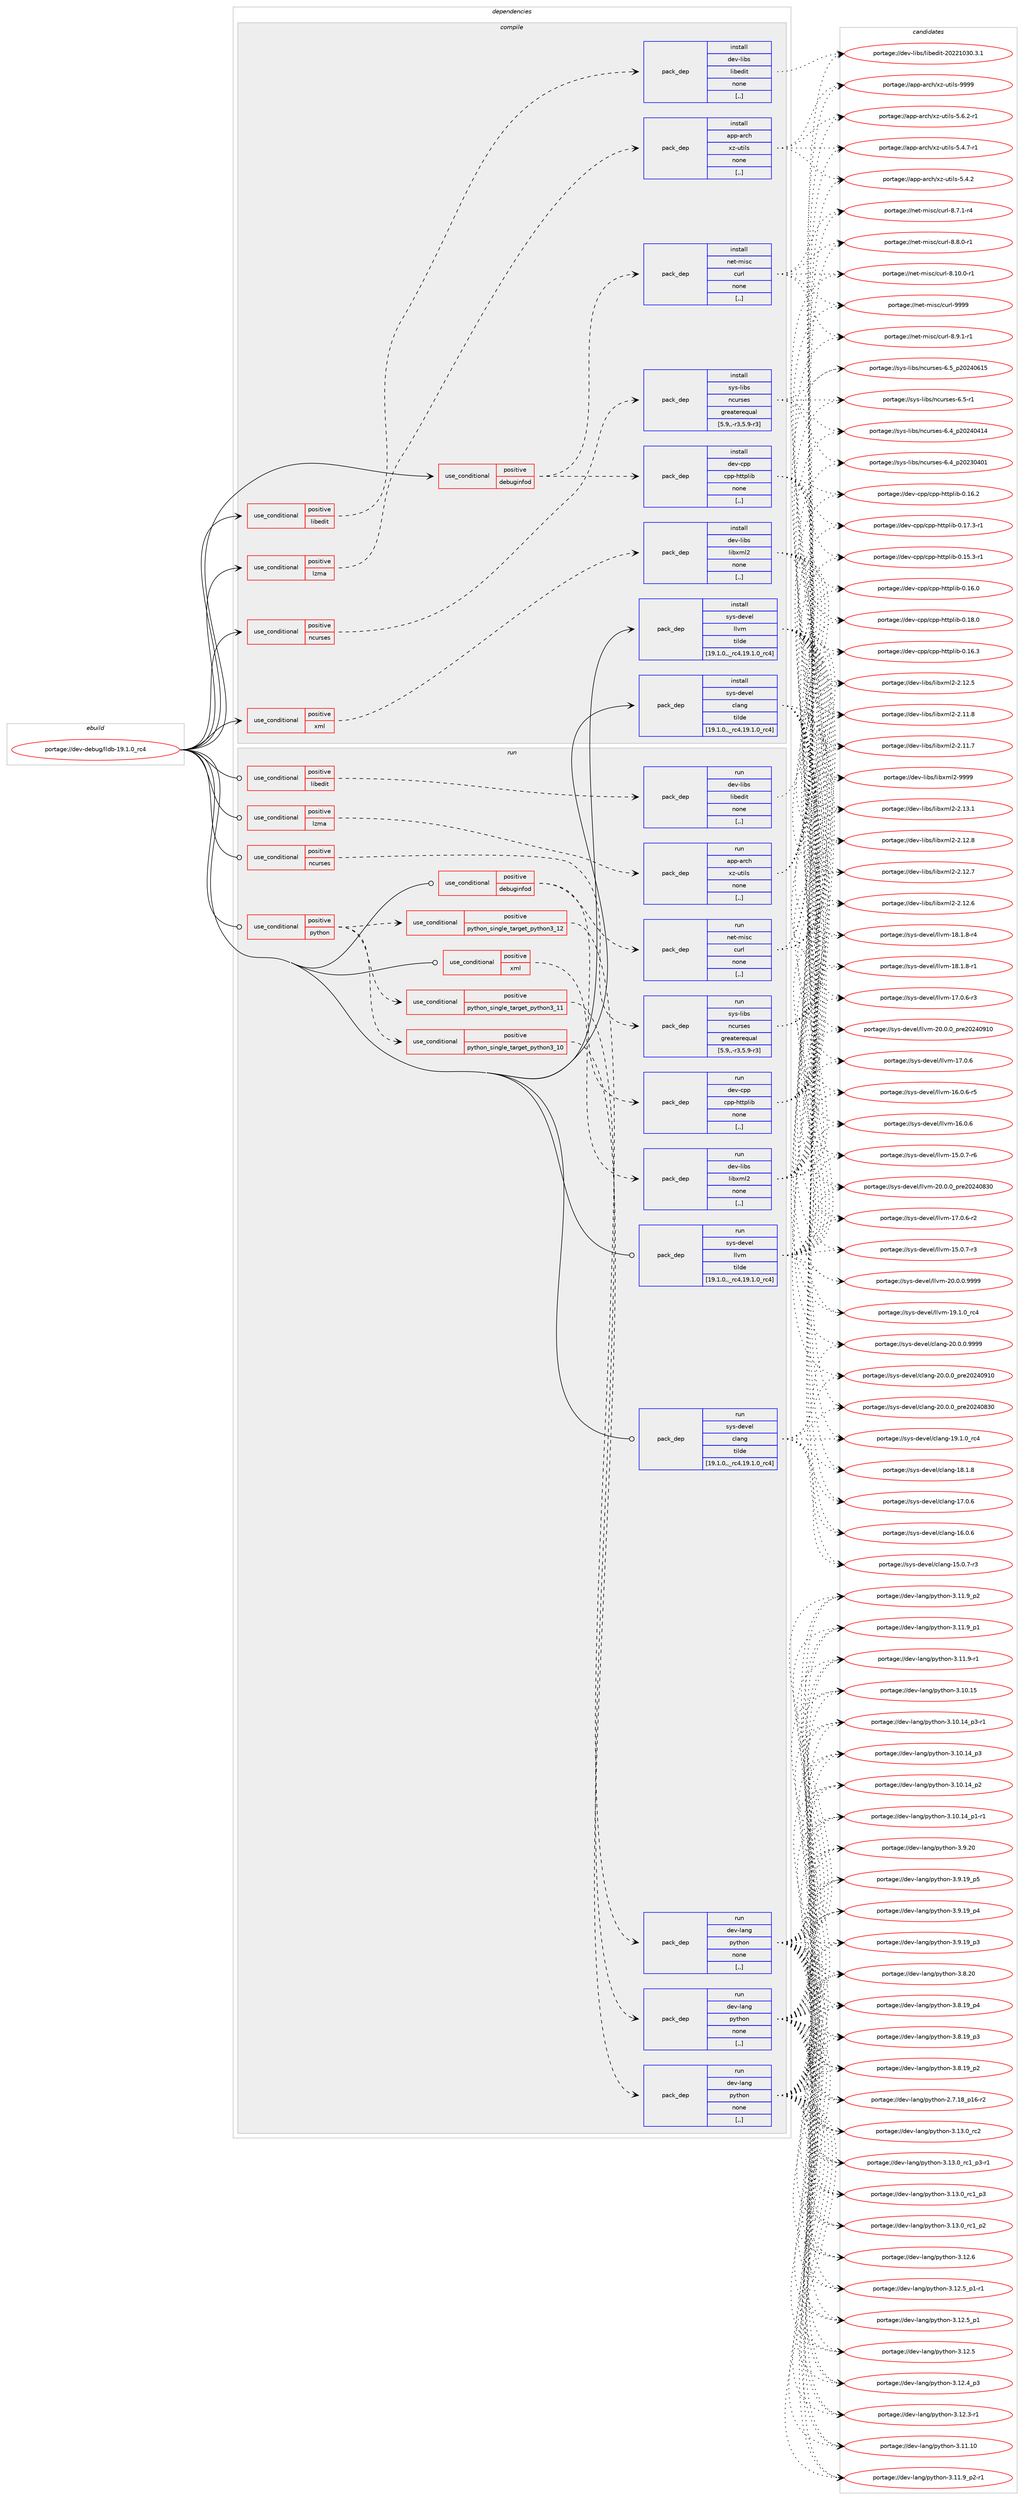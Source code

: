 digraph prolog {

# *************
# Graph options
# *************

newrank=true;
concentrate=true;
compound=true;
graph [rankdir=LR,fontname=Helvetica,fontsize=10,ranksep=1.5];#, ranksep=2.5, nodesep=0.2];
edge  [arrowhead=vee];
node  [fontname=Helvetica,fontsize=10];

# **********
# The ebuild
# **********

subgraph cluster_leftcol {
color=gray;
label=<<i>ebuild</i>>;
id [label="portage://dev-debug/lldb-19.1.0_rc4", color=red, width=4, href="../dev-debug/lldb-19.1.0_rc4.svg"];
}

# ****************
# The dependencies
# ****************

subgraph cluster_midcol {
color=gray;
label=<<i>dependencies</i>>;
subgraph cluster_compile {
fillcolor="#eeeeee";
style=filled;
label=<<i>compile</i>>;
subgraph cond149267 {
dependency566214 [label=<<TABLE BORDER="0" CELLBORDER="1" CELLSPACING="0" CELLPADDING="4"><TR><TD ROWSPAN="3" CELLPADDING="10">use_conditional</TD></TR><TR><TD>positive</TD></TR><TR><TD>debuginfod</TD></TR></TABLE>>, shape=none, color=red];
subgraph pack412398 {
dependency566215 [label=<<TABLE BORDER="0" CELLBORDER="1" CELLSPACING="0" CELLPADDING="4" WIDTH="220"><TR><TD ROWSPAN="6" CELLPADDING="30">pack_dep</TD></TR><TR><TD WIDTH="110">install</TD></TR><TR><TD>net-misc</TD></TR><TR><TD>curl</TD></TR><TR><TD>none</TD></TR><TR><TD>[,,]</TD></TR></TABLE>>, shape=none, color=blue];
}
dependency566214:e -> dependency566215:w [weight=20,style="dashed",arrowhead="vee"];
subgraph pack412399 {
dependency566216 [label=<<TABLE BORDER="0" CELLBORDER="1" CELLSPACING="0" CELLPADDING="4" WIDTH="220"><TR><TD ROWSPAN="6" CELLPADDING="30">pack_dep</TD></TR><TR><TD WIDTH="110">install</TD></TR><TR><TD>dev-cpp</TD></TR><TR><TD>cpp-httplib</TD></TR><TR><TD>none</TD></TR><TR><TD>[,,]</TD></TR></TABLE>>, shape=none, color=blue];
}
dependency566214:e -> dependency566216:w [weight=20,style="dashed",arrowhead="vee"];
}
id:e -> dependency566214:w [weight=20,style="solid",arrowhead="vee"];
subgraph cond149268 {
dependency566217 [label=<<TABLE BORDER="0" CELLBORDER="1" CELLSPACING="0" CELLPADDING="4"><TR><TD ROWSPAN="3" CELLPADDING="10">use_conditional</TD></TR><TR><TD>positive</TD></TR><TR><TD>libedit</TD></TR></TABLE>>, shape=none, color=red];
subgraph pack412400 {
dependency566218 [label=<<TABLE BORDER="0" CELLBORDER="1" CELLSPACING="0" CELLPADDING="4" WIDTH="220"><TR><TD ROWSPAN="6" CELLPADDING="30">pack_dep</TD></TR><TR><TD WIDTH="110">install</TD></TR><TR><TD>dev-libs</TD></TR><TR><TD>libedit</TD></TR><TR><TD>none</TD></TR><TR><TD>[,,]</TD></TR></TABLE>>, shape=none, color=blue];
}
dependency566217:e -> dependency566218:w [weight=20,style="dashed",arrowhead="vee"];
}
id:e -> dependency566217:w [weight=20,style="solid",arrowhead="vee"];
subgraph cond149269 {
dependency566219 [label=<<TABLE BORDER="0" CELLBORDER="1" CELLSPACING="0" CELLPADDING="4"><TR><TD ROWSPAN="3" CELLPADDING="10">use_conditional</TD></TR><TR><TD>positive</TD></TR><TR><TD>lzma</TD></TR></TABLE>>, shape=none, color=red];
subgraph pack412401 {
dependency566220 [label=<<TABLE BORDER="0" CELLBORDER="1" CELLSPACING="0" CELLPADDING="4" WIDTH="220"><TR><TD ROWSPAN="6" CELLPADDING="30">pack_dep</TD></TR><TR><TD WIDTH="110">install</TD></TR><TR><TD>app-arch</TD></TR><TR><TD>xz-utils</TD></TR><TR><TD>none</TD></TR><TR><TD>[,,]</TD></TR></TABLE>>, shape=none, color=blue];
}
dependency566219:e -> dependency566220:w [weight=20,style="dashed",arrowhead="vee"];
}
id:e -> dependency566219:w [weight=20,style="solid",arrowhead="vee"];
subgraph cond149270 {
dependency566221 [label=<<TABLE BORDER="0" CELLBORDER="1" CELLSPACING="0" CELLPADDING="4"><TR><TD ROWSPAN="3" CELLPADDING="10">use_conditional</TD></TR><TR><TD>positive</TD></TR><TR><TD>ncurses</TD></TR></TABLE>>, shape=none, color=red];
subgraph pack412402 {
dependency566222 [label=<<TABLE BORDER="0" CELLBORDER="1" CELLSPACING="0" CELLPADDING="4" WIDTH="220"><TR><TD ROWSPAN="6" CELLPADDING="30">pack_dep</TD></TR><TR><TD WIDTH="110">install</TD></TR><TR><TD>sys-libs</TD></TR><TR><TD>ncurses</TD></TR><TR><TD>greaterequal</TD></TR><TR><TD>[5.9,,-r3,5.9-r3]</TD></TR></TABLE>>, shape=none, color=blue];
}
dependency566221:e -> dependency566222:w [weight=20,style="dashed",arrowhead="vee"];
}
id:e -> dependency566221:w [weight=20,style="solid",arrowhead="vee"];
subgraph cond149271 {
dependency566223 [label=<<TABLE BORDER="0" CELLBORDER="1" CELLSPACING="0" CELLPADDING="4"><TR><TD ROWSPAN="3" CELLPADDING="10">use_conditional</TD></TR><TR><TD>positive</TD></TR><TR><TD>xml</TD></TR></TABLE>>, shape=none, color=red];
subgraph pack412403 {
dependency566224 [label=<<TABLE BORDER="0" CELLBORDER="1" CELLSPACING="0" CELLPADDING="4" WIDTH="220"><TR><TD ROWSPAN="6" CELLPADDING="30">pack_dep</TD></TR><TR><TD WIDTH="110">install</TD></TR><TR><TD>dev-libs</TD></TR><TR><TD>libxml2</TD></TR><TR><TD>none</TD></TR><TR><TD>[,,]</TD></TR></TABLE>>, shape=none, color=blue];
}
dependency566223:e -> dependency566224:w [weight=20,style="dashed",arrowhead="vee"];
}
id:e -> dependency566223:w [weight=20,style="solid",arrowhead="vee"];
subgraph pack412404 {
dependency566225 [label=<<TABLE BORDER="0" CELLBORDER="1" CELLSPACING="0" CELLPADDING="4" WIDTH="220"><TR><TD ROWSPAN="6" CELLPADDING="30">pack_dep</TD></TR><TR><TD WIDTH="110">install</TD></TR><TR><TD>sys-devel</TD></TR><TR><TD>clang</TD></TR><TR><TD>tilde</TD></TR><TR><TD>[19.1.0,,_rc4,19.1.0_rc4]</TD></TR></TABLE>>, shape=none, color=blue];
}
id:e -> dependency566225:w [weight=20,style="solid",arrowhead="vee"];
subgraph pack412405 {
dependency566226 [label=<<TABLE BORDER="0" CELLBORDER="1" CELLSPACING="0" CELLPADDING="4" WIDTH="220"><TR><TD ROWSPAN="6" CELLPADDING="30">pack_dep</TD></TR><TR><TD WIDTH="110">install</TD></TR><TR><TD>sys-devel</TD></TR><TR><TD>llvm</TD></TR><TR><TD>tilde</TD></TR><TR><TD>[19.1.0,,_rc4,19.1.0_rc4]</TD></TR></TABLE>>, shape=none, color=blue];
}
id:e -> dependency566226:w [weight=20,style="solid",arrowhead="vee"];
}
subgraph cluster_compileandrun {
fillcolor="#eeeeee";
style=filled;
label=<<i>compile and run</i>>;
}
subgraph cluster_run {
fillcolor="#eeeeee";
style=filled;
label=<<i>run</i>>;
subgraph cond149272 {
dependency566227 [label=<<TABLE BORDER="0" CELLBORDER="1" CELLSPACING="0" CELLPADDING="4"><TR><TD ROWSPAN="3" CELLPADDING="10">use_conditional</TD></TR><TR><TD>positive</TD></TR><TR><TD>debuginfod</TD></TR></TABLE>>, shape=none, color=red];
subgraph pack412406 {
dependency566228 [label=<<TABLE BORDER="0" CELLBORDER="1" CELLSPACING="0" CELLPADDING="4" WIDTH="220"><TR><TD ROWSPAN="6" CELLPADDING="30">pack_dep</TD></TR><TR><TD WIDTH="110">run</TD></TR><TR><TD>net-misc</TD></TR><TR><TD>curl</TD></TR><TR><TD>none</TD></TR><TR><TD>[,,]</TD></TR></TABLE>>, shape=none, color=blue];
}
dependency566227:e -> dependency566228:w [weight=20,style="dashed",arrowhead="vee"];
subgraph pack412407 {
dependency566229 [label=<<TABLE BORDER="0" CELLBORDER="1" CELLSPACING="0" CELLPADDING="4" WIDTH="220"><TR><TD ROWSPAN="6" CELLPADDING="30">pack_dep</TD></TR><TR><TD WIDTH="110">run</TD></TR><TR><TD>dev-cpp</TD></TR><TR><TD>cpp-httplib</TD></TR><TR><TD>none</TD></TR><TR><TD>[,,]</TD></TR></TABLE>>, shape=none, color=blue];
}
dependency566227:e -> dependency566229:w [weight=20,style="dashed",arrowhead="vee"];
}
id:e -> dependency566227:w [weight=20,style="solid",arrowhead="odot"];
subgraph cond149273 {
dependency566230 [label=<<TABLE BORDER="0" CELLBORDER="1" CELLSPACING="0" CELLPADDING="4"><TR><TD ROWSPAN="3" CELLPADDING="10">use_conditional</TD></TR><TR><TD>positive</TD></TR><TR><TD>libedit</TD></TR></TABLE>>, shape=none, color=red];
subgraph pack412408 {
dependency566231 [label=<<TABLE BORDER="0" CELLBORDER="1" CELLSPACING="0" CELLPADDING="4" WIDTH="220"><TR><TD ROWSPAN="6" CELLPADDING="30">pack_dep</TD></TR><TR><TD WIDTH="110">run</TD></TR><TR><TD>dev-libs</TD></TR><TR><TD>libedit</TD></TR><TR><TD>none</TD></TR><TR><TD>[,,]</TD></TR></TABLE>>, shape=none, color=blue];
}
dependency566230:e -> dependency566231:w [weight=20,style="dashed",arrowhead="vee"];
}
id:e -> dependency566230:w [weight=20,style="solid",arrowhead="odot"];
subgraph cond149274 {
dependency566232 [label=<<TABLE BORDER="0" CELLBORDER="1" CELLSPACING="0" CELLPADDING="4"><TR><TD ROWSPAN="3" CELLPADDING="10">use_conditional</TD></TR><TR><TD>positive</TD></TR><TR><TD>lzma</TD></TR></TABLE>>, shape=none, color=red];
subgraph pack412409 {
dependency566233 [label=<<TABLE BORDER="0" CELLBORDER="1" CELLSPACING="0" CELLPADDING="4" WIDTH="220"><TR><TD ROWSPAN="6" CELLPADDING="30">pack_dep</TD></TR><TR><TD WIDTH="110">run</TD></TR><TR><TD>app-arch</TD></TR><TR><TD>xz-utils</TD></TR><TR><TD>none</TD></TR><TR><TD>[,,]</TD></TR></TABLE>>, shape=none, color=blue];
}
dependency566232:e -> dependency566233:w [weight=20,style="dashed",arrowhead="vee"];
}
id:e -> dependency566232:w [weight=20,style="solid",arrowhead="odot"];
subgraph cond149275 {
dependency566234 [label=<<TABLE BORDER="0" CELLBORDER="1" CELLSPACING="0" CELLPADDING="4"><TR><TD ROWSPAN="3" CELLPADDING="10">use_conditional</TD></TR><TR><TD>positive</TD></TR><TR><TD>ncurses</TD></TR></TABLE>>, shape=none, color=red];
subgraph pack412410 {
dependency566235 [label=<<TABLE BORDER="0" CELLBORDER="1" CELLSPACING="0" CELLPADDING="4" WIDTH="220"><TR><TD ROWSPAN="6" CELLPADDING="30">pack_dep</TD></TR><TR><TD WIDTH="110">run</TD></TR><TR><TD>sys-libs</TD></TR><TR><TD>ncurses</TD></TR><TR><TD>greaterequal</TD></TR><TR><TD>[5.9,,-r3,5.9-r3]</TD></TR></TABLE>>, shape=none, color=blue];
}
dependency566234:e -> dependency566235:w [weight=20,style="dashed",arrowhead="vee"];
}
id:e -> dependency566234:w [weight=20,style="solid",arrowhead="odot"];
subgraph cond149276 {
dependency566236 [label=<<TABLE BORDER="0" CELLBORDER="1" CELLSPACING="0" CELLPADDING="4"><TR><TD ROWSPAN="3" CELLPADDING="10">use_conditional</TD></TR><TR><TD>positive</TD></TR><TR><TD>python</TD></TR></TABLE>>, shape=none, color=red];
subgraph cond149277 {
dependency566237 [label=<<TABLE BORDER="0" CELLBORDER="1" CELLSPACING="0" CELLPADDING="4"><TR><TD ROWSPAN="3" CELLPADDING="10">use_conditional</TD></TR><TR><TD>positive</TD></TR><TR><TD>python_single_target_python3_10</TD></TR></TABLE>>, shape=none, color=red];
subgraph pack412411 {
dependency566238 [label=<<TABLE BORDER="0" CELLBORDER="1" CELLSPACING="0" CELLPADDING="4" WIDTH="220"><TR><TD ROWSPAN="6" CELLPADDING="30">pack_dep</TD></TR><TR><TD WIDTH="110">run</TD></TR><TR><TD>dev-lang</TD></TR><TR><TD>python</TD></TR><TR><TD>none</TD></TR><TR><TD>[,,]</TD></TR></TABLE>>, shape=none, color=blue];
}
dependency566237:e -> dependency566238:w [weight=20,style="dashed",arrowhead="vee"];
}
dependency566236:e -> dependency566237:w [weight=20,style="dashed",arrowhead="vee"];
subgraph cond149278 {
dependency566239 [label=<<TABLE BORDER="0" CELLBORDER="1" CELLSPACING="0" CELLPADDING="4"><TR><TD ROWSPAN="3" CELLPADDING="10">use_conditional</TD></TR><TR><TD>positive</TD></TR><TR><TD>python_single_target_python3_11</TD></TR></TABLE>>, shape=none, color=red];
subgraph pack412412 {
dependency566240 [label=<<TABLE BORDER="0" CELLBORDER="1" CELLSPACING="0" CELLPADDING="4" WIDTH="220"><TR><TD ROWSPAN="6" CELLPADDING="30">pack_dep</TD></TR><TR><TD WIDTH="110">run</TD></TR><TR><TD>dev-lang</TD></TR><TR><TD>python</TD></TR><TR><TD>none</TD></TR><TR><TD>[,,]</TD></TR></TABLE>>, shape=none, color=blue];
}
dependency566239:e -> dependency566240:w [weight=20,style="dashed",arrowhead="vee"];
}
dependency566236:e -> dependency566239:w [weight=20,style="dashed",arrowhead="vee"];
subgraph cond149279 {
dependency566241 [label=<<TABLE BORDER="0" CELLBORDER="1" CELLSPACING="0" CELLPADDING="4"><TR><TD ROWSPAN="3" CELLPADDING="10">use_conditional</TD></TR><TR><TD>positive</TD></TR><TR><TD>python_single_target_python3_12</TD></TR></TABLE>>, shape=none, color=red];
subgraph pack412413 {
dependency566242 [label=<<TABLE BORDER="0" CELLBORDER="1" CELLSPACING="0" CELLPADDING="4" WIDTH="220"><TR><TD ROWSPAN="6" CELLPADDING="30">pack_dep</TD></TR><TR><TD WIDTH="110">run</TD></TR><TR><TD>dev-lang</TD></TR><TR><TD>python</TD></TR><TR><TD>none</TD></TR><TR><TD>[,,]</TD></TR></TABLE>>, shape=none, color=blue];
}
dependency566241:e -> dependency566242:w [weight=20,style="dashed",arrowhead="vee"];
}
dependency566236:e -> dependency566241:w [weight=20,style="dashed",arrowhead="vee"];
}
id:e -> dependency566236:w [weight=20,style="solid",arrowhead="odot"];
subgraph cond149280 {
dependency566243 [label=<<TABLE BORDER="0" CELLBORDER="1" CELLSPACING="0" CELLPADDING="4"><TR><TD ROWSPAN="3" CELLPADDING="10">use_conditional</TD></TR><TR><TD>positive</TD></TR><TR><TD>xml</TD></TR></TABLE>>, shape=none, color=red];
subgraph pack412414 {
dependency566244 [label=<<TABLE BORDER="0" CELLBORDER="1" CELLSPACING="0" CELLPADDING="4" WIDTH="220"><TR><TD ROWSPAN="6" CELLPADDING="30">pack_dep</TD></TR><TR><TD WIDTH="110">run</TD></TR><TR><TD>dev-libs</TD></TR><TR><TD>libxml2</TD></TR><TR><TD>none</TD></TR><TR><TD>[,,]</TD></TR></TABLE>>, shape=none, color=blue];
}
dependency566243:e -> dependency566244:w [weight=20,style="dashed",arrowhead="vee"];
}
id:e -> dependency566243:w [weight=20,style="solid",arrowhead="odot"];
subgraph pack412415 {
dependency566245 [label=<<TABLE BORDER="0" CELLBORDER="1" CELLSPACING="0" CELLPADDING="4" WIDTH="220"><TR><TD ROWSPAN="6" CELLPADDING="30">pack_dep</TD></TR><TR><TD WIDTH="110">run</TD></TR><TR><TD>sys-devel</TD></TR><TR><TD>clang</TD></TR><TR><TD>tilde</TD></TR><TR><TD>[19.1.0,,_rc4,19.1.0_rc4]</TD></TR></TABLE>>, shape=none, color=blue];
}
id:e -> dependency566245:w [weight=20,style="solid",arrowhead="odot"];
subgraph pack412416 {
dependency566246 [label=<<TABLE BORDER="0" CELLBORDER="1" CELLSPACING="0" CELLPADDING="4" WIDTH="220"><TR><TD ROWSPAN="6" CELLPADDING="30">pack_dep</TD></TR><TR><TD WIDTH="110">run</TD></TR><TR><TD>sys-devel</TD></TR><TR><TD>llvm</TD></TR><TR><TD>tilde</TD></TR><TR><TD>[19.1.0,,_rc4,19.1.0_rc4]</TD></TR></TABLE>>, shape=none, color=blue];
}
id:e -> dependency566246:w [weight=20,style="solid",arrowhead="odot"];
}
}

# **************
# The candidates
# **************

subgraph cluster_choices {
rank=same;
color=gray;
label=<<i>candidates</i>>;

subgraph choice412398 {
color=black;
nodesep=1;
choice110101116451091051159947991171141084557575757 [label="portage://net-misc/curl-9999", color=red, width=4,href="../net-misc/curl-9999.svg"];
choice11010111645109105115994799117114108455646494846484511449 [label="portage://net-misc/curl-8.10.0-r1", color=red, width=4,href="../net-misc/curl-8.10.0-r1.svg"];
choice110101116451091051159947991171141084556465746494511449 [label="portage://net-misc/curl-8.9.1-r1", color=red, width=4,href="../net-misc/curl-8.9.1-r1.svg"];
choice110101116451091051159947991171141084556465646484511449 [label="portage://net-misc/curl-8.8.0-r1", color=red, width=4,href="../net-misc/curl-8.8.0-r1.svg"];
choice110101116451091051159947991171141084556465546494511452 [label="portage://net-misc/curl-8.7.1-r4", color=red, width=4,href="../net-misc/curl-8.7.1-r4.svg"];
dependency566215:e -> choice110101116451091051159947991171141084557575757:w [style=dotted,weight="100"];
dependency566215:e -> choice11010111645109105115994799117114108455646494846484511449:w [style=dotted,weight="100"];
dependency566215:e -> choice110101116451091051159947991171141084556465746494511449:w [style=dotted,weight="100"];
dependency566215:e -> choice110101116451091051159947991171141084556465646484511449:w [style=dotted,weight="100"];
dependency566215:e -> choice110101116451091051159947991171141084556465546494511452:w [style=dotted,weight="100"];
}
subgraph choice412399 {
color=black;
nodesep=1;
choice10010111845991121124799112112451041161161121081059845484649564648 [label="portage://dev-cpp/cpp-httplib-0.18.0", color=red, width=4,href="../dev-cpp/cpp-httplib-0.18.0.svg"];
choice100101118459911211247991121124510411611611210810598454846495546514511449 [label="portage://dev-cpp/cpp-httplib-0.17.3-r1", color=red, width=4,href="../dev-cpp/cpp-httplib-0.17.3-r1.svg"];
choice10010111845991121124799112112451041161161121081059845484649544651 [label="portage://dev-cpp/cpp-httplib-0.16.3", color=red, width=4,href="../dev-cpp/cpp-httplib-0.16.3.svg"];
choice10010111845991121124799112112451041161161121081059845484649544650 [label="portage://dev-cpp/cpp-httplib-0.16.2", color=red, width=4,href="../dev-cpp/cpp-httplib-0.16.2.svg"];
choice10010111845991121124799112112451041161161121081059845484649544648 [label="portage://dev-cpp/cpp-httplib-0.16.0", color=red, width=4,href="../dev-cpp/cpp-httplib-0.16.0.svg"];
choice100101118459911211247991121124510411611611210810598454846495346514511449 [label="portage://dev-cpp/cpp-httplib-0.15.3-r1", color=red, width=4,href="../dev-cpp/cpp-httplib-0.15.3-r1.svg"];
dependency566216:e -> choice10010111845991121124799112112451041161161121081059845484649564648:w [style=dotted,weight="100"];
dependency566216:e -> choice100101118459911211247991121124510411611611210810598454846495546514511449:w [style=dotted,weight="100"];
dependency566216:e -> choice10010111845991121124799112112451041161161121081059845484649544651:w [style=dotted,weight="100"];
dependency566216:e -> choice10010111845991121124799112112451041161161121081059845484649544650:w [style=dotted,weight="100"];
dependency566216:e -> choice10010111845991121124799112112451041161161121081059845484649544648:w [style=dotted,weight="100"];
dependency566216:e -> choice100101118459911211247991121124510411611611210810598454846495346514511449:w [style=dotted,weight="100"];
}
subgraph choice412400 {
color=black;
nodesep=1;
choice1001011184510810598115471081059810110010511645504850504948514846514649 [label="portage://dev-libs/libedit-20221030.3.1", color=red, width=4,href="../dev-libs/libedit-20221030.3.1.svg"];
dependency566218:e -> choice1001011184510810598115471081059810110010511645504850504948514846514649:w [style=dotted,weight="100"];
}
subgraph choice412401 {
color=black;
nodesep=1;
choice9711211245971149910447120122451171161051081154557575757 [label="portage://app-arch/xz-utils-9999", color=red, width=4,href="../app-arch/xz-utils-9999.svg"];
choice9711211245971149910447120122451171161051081154553465446504511449 [label="portage://app-arch/xz-utils-5.6.2-r1", color=red, width=4,href="../app-arch/xz-utils-5.6.2-r1.svg"];
choice9711211245971149910447120122451171161051081154553465246554511449 [label="portage://app-arch/xz-utils-5.4.7-r1", color=red, width=4,href="../app-arch/xz-utils-5.4.7-r1.svg"];
choice971121124597114991044712012245117116105108115455346524650 [label="portage://app-arch/xz-utils-5.4.2", color=red, width=4,href="../app-arch/xz-utils-5.4.2.svg"];
dependency566220:e -> choice9711211245971149910447120122451171161051081154557575757:w [style=dotted,weight="100"];
dependency566220:e -> choice9711211245971149910447120122451171161051081154553465446504511449:w [style=dotted,weight="100"];
dependency566220:e -> choice9711211245971149910447120122451171161051081154553465246554511449:w [style=dotted,weight="100"];
dependency566220:e -> choice971121124597114991044712012245117116105108115455346524650:w [style=dotted,weight="100"];
}
subgraph choice412402 {
color=black;
nodesep=1;
choice1151211154510810598115471109911711411510111545544653951125048505248544953 [label="portage://sys-libs/ncurses-6.5_p20240615", color=red, width=4,href="../sys-libs/ncurses-6.5_p20240615.svg"];
choice11512111545108105981154711099117114115101115455446534511449 [label="portage://sys-libs/ncurses-6.5-r1", color=red, width=4,href="../sys-libs/ncurses-6.5-r1.svg"];
choice1151211154510810598115471109911711411510111545544652951125048505248524952 [label="portage://sys-libs/ncurses-6.4_p20240414", color=red, width=4,href="../sys-libs/ncurses-6.4_p20240414.svg"];
choice1151211154510810598115471109911711411510111545544652951125048505148524849 [label="portage://sys-libs/ncurses-6.4_p20230401", color=red, width=4,href="../sys-libs/ncurses-6.4_p20230401.svg"];
dependency566222:e -> choice1151211154510810598115471109911711411510111545544653951125048505248544953:w [style=dotted,weight="100"];
dependency566222:e -> choice11512111545108105981154711099117114115101115455446534511449:w [style=dotted,weight="100"];
dependency566222:e -> choice1151211154510810598115471109911711411510111545544652951125048505248524952:w [style=dotted,weight="100"];
dependency566222:e -> choice1151211154510810598115471109911711411510111545544652951125048505148524849:w [style=dotted,weight="100"];
}
subgraph choice412403 {
color=black;
nodesep=1;
choice10010111845108105981154710810598120109108504557575757 [label="portage://dev-libs/libxml2-9999", color=red, width=4,href="../dev-libs/libxml2-9999.svg"];
choice100101118451081059811547108105981201091085045504649514649 [label="portage://dev-libs/libxml2-2.13.1", color=red, width=4,href="../dev-libs/libxml2-2.13.1.svg"];
choice100101118451081059811547108105981201091085045504649504656 [label="portage://dev-libs/libxml2-2.12.8", color=red, width=4,href="../dev-libs/libxml2-2.12.8.svg"];
choice100101118451081059811547108105981201091085045504649504655 [label="portage://dev-libs/libxml2-2.12.7", color=red, width=4,href="../dev-libs/libxml2-2.12.7.svg"];
choice100101118451081059811547108105981201091085045504649504654 [label="portage://dev-libs/libxml2-2.12.6", color=red, width=4,href="../dev-libs/libxml2-2.12.6.svg"];
choice100101118451081059811547108105981201091085045504649504653 [label="portage://dev-libs/libxml2-2.12.5", color=red, width=4,href="../dev-libs/libxml2-2.12.5.svg"];
choice100101118451081059811547108105981201091085045504649494656 [label="portage://dev-libs/libxml2-2.11.8", color=red, width=4,href="../dev-libs/libxml2-2.11.8.svg"];
choice100101118451081059811547108105981201091085045504649494655 [label="portage://dev-libs/libxml2-2.11.7", color=red, width=4,href="../dev-libs/libxml2-2.11.7.svg"];
dependency566224:e -> choice10010111845108105981154710810598120109108504557575757:w [style=dotted,weight="100"];
dependency566224:e -> choice100101118451081059811547108105981201091085045504649514649:w [style=dotted,weight="100"];
dependency566224:e -> choice100101118451081059811547108105981201091085045504649504656:w [style=dotted,weight="100"];
dependency566224:e -> choice100101118451081059811547108105981201091085045504649504655:w [style=dotted,weight="100"];
dependency566224:e -> choice100101118451081059811547108105981201091085045504649504654:w [style=dotted,weight="100"];
dependency566224:e -> choice100101118451081059811547108105981201091085045504649504653:w [style=dotted,weight="100"];
dependency566224:e -> choice100101118451081059811547108105981201091085045504649494656:w [style=dotted,weight="100"];
dependency566224:e -> choice100101118451081059811547108105981201091085045504649494655:w [style=dotted,weight="100"];
}
subgraph choice412404 {
color=black;
nodesep=1;
choice11512111545100101118101108479910897110103455048464846484657575757 [label="portage://sys-devel/clang-20.0.0.9999", color=red, width=4,href="../sys-devel/clang-20.0.0.9999.svg"];
choice1151211154510010111810110847991089711010345504846484648951121141015048505248574948 [label="portage://sys-devel/clang-20.0.0_pre20240910", color=red, width=4,href="../sys-devel/clang-20.0.0_pre20240910.svg"];
choice1151211154510010111810110847991089711010345504846484648951121141015048505248565148 [label="portage://sys-devel/clang-20.0.0_pre20240830", color=red, width=4,href="../sys-devel/clang-20.0.0_pre20240830.svg"];
choice1151211154510010111810110847991089711010345495746494648951149952 [label="portage://sys-devel/clang-19.1.0_rc4", color=red, width=4,href="../sys-devel/clang-19.1.0_rc4.svg"];
choice1151211154510010111810110847991089711010345495646494656 [label="portage://sys-devel/clang-18.1.8", color=red, width=4,href="../sys-devel/clang-18.1.8.svg"];
choice1151211154510010111810110847991089711010345495546484654 [label="portage://sys-devel/clang-17.0.6", color=red, width=4,href="../sys-devel/clang-17.0.6.svg"];
choice1151211154510010111810110847991089711010345495446484654 [label="portage://sys-devel/clang-16.0.6", color=red, width=4,href="../sys-devel/clang-16.0.6.svg"];
choice11512111545100101118101108479910897110103454953464846554511451 [label="portage://sys-devel/clang-15.0.7-r3", color=red, width=4,href="../sys-devel/clang-15.0.7-r3.svg"];
dependency566225:e -> choice11512111545100101118101108479910897110103455048464846484657575757:w [style=dotted,weight="100"];
dependency566225:e -> choice1151211154510010111810110847991089711010345504846484648951121141015048505248574948:w [style=dotted,weight="100"];
dependency566225:e -> choice1151211154510010111810110847991089711010345504846484648951121141015048505248565148:w [style=dotted,weight="100"];
dependency566225:e -> choice1151211154510010111810110847991089711010345495746494648951149952:w [style=dotted,weight="100"];
dependency566225:e -> choice1151211154510010111810110847991089711010345495646494656:w [style=dotted,weight="100"];
dependency566225:e -> choice1151211154510010111810110847991089711010345495546484654:w [style=dotted,weight="100"];
dependency566225:e -> choice1151211154510010111810110847991089711010345495446484654:w [style=dotted,weight="100"];
dependency566225:e -> choice11512111545100101118101108479910897110103454953464846554511451:w [style=dotted,weight="100"];
}
subgraph choice412405 {
color=black;
nodesep=1;
choice1151211154510010111810110847108108118109455048464846484657575757 [label="portage://sys-devel/llvm-20.0.0.9999", color=red, width=4,href="../sys-devel/llvm-20.0.0.9999.svg"];
choice115121115451001011181011084710810811810945504846484648951121141015048505248574948 [label="portage://sys-devel/llvm-20.0.0_pre20240910", color=red, width=4,href="../sys-devel/llvm-20.0.0_pre20240910.svg"];
choice115121115451001011181011084710810811810945504846484648951121141015048505248565148 [label="portage://sys-devel/llvm-20.0.0_pre20240830", color=red, width=4,href="../sys-devel/llvm-20.0.0_pre20240830.svg"];
choice115121115451001011181011084710810811810945495746494648951149952 [label="portage://sys-devel/llvm-19.1.0_rc4", color=red, width=4,href="../sys-devel/llvm-19.1.0_rc4.svg"];
choice1151211154510010111810110847108108118109454956464946564511452 [label="portage://sys-devel/llvm-18.1.8-r4", color=red, width=4,href="../sys-devel/llvm-18.1.8-r4.svg"];
choice1151211154510010111810110847108108118109454956464946564511449 [label="portage://sys-devel/llvm-18.1.8-r1", color=red, width=4,href="../sys-devel/llvm-18.1.8-r1.svg"];
choice1151211154510010111810110847108108118109454955464846544511451 [label="portage://sys-devel/llvm-17.0.6-r3", color=red, width=4,href="../sys-devel/llvm-17.0.6-r3.svg"];
choice1151211154510010111810110847108108118109454955464846544511450 [label="portage://sys-devel/llvm-17.0.6-r2", color=red, width=4,href="../sys-devel/llvm-17.0.6-r2.svg"];
choice115121115451001011181011084710810811810945495546484654 [label="portage://sys-devel/llvm-17.0.6", color=red, width=4,href="../sys-devel/llvm-17.0.6.svg"];
choice1151211154510010111810110847108108118109454954464846544511453 [label="portage://sys-devel/llvm-16.0.6-r5", color=red, width=4,href="../sys-devel/llvm-16.0.6-r5.svg"];
choice115121115451001011181011084710810811810945495446484654 [label="portage://sys-devel/llvm-16.0.6", color=red, width=4,href="../sys-devel/llvm-16.0.6.svg"];
choice1151211154510010111810110847108108118109454953464846554511454 [label="portage://sys-devel/llvm-15.0.7-r6", color=red, width=4,href="../sys-devel/llvm-15.0.7-r6.svg"];
choice1151211154510010111810110847108108118109454953464846554511451 [label="portage://sys-devel/llvm-15.0.7-r3", color=red, width=4,href="../sys-devel/llvm-15.0.7-r3.svg"];
dependency566226:e -> choice1151211154510010111810110847108108118109455048464846484657575757:w [style=dotted,weight="100"];
dependency566226:e -> choice115121115451001011181011084710810811810945504846484648951121141015048505248574948:w [style=dotted,weight="100"];
dependency566226:e -> choice115121115451001011181011084710810811810945504846484648951121141015048505248565148:w [style=dotted,weight="100"];
dependency566226:e -> choice115121115451001011181011084710810811810945495746494648951149952:w [style=dotted,weight="100"];
dependency566226:e -> choice1151211154510010111810110847108108118109454956464946564511452:w [style=dotted,weight="100"];
dependency566226:e -> choice1151211154510010111810110847108108118109454956464946564511449:w [style=dotted,weight="100"];
dependency566226:e -> choice1151211154510010111810110847108108118109454955464846544511451:w [style=dotted,weight="100"];
dependency566226:e -> choice1151211154510010111810110847108108118109454955464846544511450:w [style=dotted,weight="100"];
dependency566226:e -> choice115121115451001011181011084710810811810945495546484654:w [style=dotted,weight="100"];
dependency566226:e -> choice1151211154510010111810110847108108118109454954464846544511453:w [style=dotted,weight="100"];
dependency566226:e -> choice115121115451001011181011084710810811810945495446484654:w [style=dotted,weight="100"];
dependency566226:e -> choice1151211154510010111810110847108108118109454953464846554511454:w [style=dotted,weight="100"];
dependency566226:e -> choice1151211154510010111810110847108108118109454953464846554511451:w [style=dotted,weight="100"];
}
subgraph choice412406 {
color=black;
nodesep=1;
choice110101116451091051159947991171141084557575757 [label="portage://net-misc/curl-9999", color=red, width=4,href="../net-misc/curl-9999.svg"];
choice11010111645109105115994799117114108455646494846484511449 [label="portage://net-misc/curl-8.10.0-r1", color=red, width=4,href="../net-misc/curl-8.10.0-r1.svg"];
choice110101116451091051159947991171141084556465746494511449 [label="portage://net-misc/curl-8.9.1-r1", color=red, width=4,href="../net-misc/curl-8.9.1-r1.svg"];
choice110101116451091051159947991171141084556465646484511449 [label="portage://net-misc/curl-8.8.0-r1", color=red, width=4,href="../net-misc/curl-8.8.0-r1.svg"];
choice110101116451091051159947991171141084556465546494511452 [label="portage://net-misc/curl-8.7.1-r4", color=red, width=4,href="../net-misc/curl-8.7.1-r4.svg"];
dependency566228:e -> choice110101116451091051159947991171141084557575757:w [style=dotted,weight="100"];
dependency566228:e -> choice11010111645109105115994799117114108455646494846484511449:w [style=dotted,weight="100"];
dependency566228:e -> choice110101116451091051159947991171141084556465746494511449:w [style=dotted,weight="100"];
dependency566228:e -> choice110101116451091051159947991171141084556465646484511449:w [style=dotted,weight="100"];
dependency566228:e -> choice110101116451091051159947991171141084556465546494511452:w [style=dotted,weight="100"];
}
subgraph choice412407 {
color=black;
nodesep=1;
choice10010111845991121124799112112451041161161121081059845484649564648 [label="portage://dev-cpp/cpp-httplib-0.18.0", color=red, width=4,href="../dev-cpp/cpp-httplib-0.18.0.svg"];
choice100101118459911211247991121124510411611611210810598454846495546514511449 [label="portage://dev-cpp/cpp-httplib-0.17.3-r1", color=red, width=4,href="../dev-cpp/cpp-httplib-0.17.3-r1.svg"];
choice10010111845991121124799112112451041161161121081059845484649544651 [label="portage://dev-cpp/cpp-httplib-0.16.3", color=red, width=4,href="../dev-cpp/cpp-httplib-0.16.3.svg"];
choice10010111845991121124799112112451041161161121081059845484649544650 [label="portage://dev-cpp/cpp-httplib-0.16.2", color=red, width=4,href="../dev-cpp/cpp-httplib-0.16.2.svg"];
choice10010111845991121124799112112451041161161121081059845484649544648 [label="portage://dev-cpp/cpp-httplib-0.16.0", color=red, width=4,href="../dev-cpp/cpp-httplib-0.16.0.svg"];
choice100101118459911211247991121124510411611611210810598454846495346514511449 [label="portage://dev-cpp/cpp-httplib-0.15.3-r1", color=red, width=4,href="../dev-cpp/cpp-httplib-0.15.3-r1.svg"];
dependency566229:e -> choice10010111845991121124799112112451041161161121081059845484649564648:w [style=dotted,weight="100"];
dependency566229:e -> choice100101118459911211247991121124510411611611210810598454846495546514511449:w [style=dotted,weight="100"];
dependency566229:e -> choice10010111845991121124799112112451041161161121081059845484649544651:w [style=dotted,weight="100"];
dependency566229:e -> choice10010111845991121124799112112451041161161121081059845484649544650:w [style=dotted,weight="100"];
dependency566229:e -> choice10010111845991121124799112112451041161161121081059845484649544648:w [style=dotted,weight="100"];
dependency566229:e -> choice100101118459911211247991121124510411611611210810598454846495346514511449:w [style=dotted,weight="100"];
}
subgraph choice412408 {
color=black;
nodesep=1;
choice1001011184510810598115471081059810110010511645504850504948514846514649 [label="portage://dev-libs/libedit-20221030.3.1", color=red, width=4,href="../dev-libs/libedit-20221030.3.1.svg"];
dependency566231:e -> choice1001011184510810598115471081059810110010511645504850504948514846514649:w [style=dotted,weight="100"];
}
subgraph choice412409 {
color=black;
nodesep=1;
choice9711211245971149910447120122451171161051081154557575757 [label="portage://app-arch/xz-utils-9999", color=red, width=4,href="../app-arch/xz-utils-9999.svg"];
choice9711211245971149910447120122451171161051081154553465446504511449 [label="portage://app-arch/xz-utils-5.6.2-r1", color=red, width=4,href="../app-arch/xz-utils-5.6.2-r1.svg"];
choice9711211245971149910447120122451171161051081154553465246554511449 [label="portage://app-arch/xz-utils-5.4.7-r1", color=red, width=4,href="../app-arch/xz-utils-5.4.7-r1.svg"];
choice971121124597114991044712012245117116105108115455346524650 [label="portage://app-arch/xz-utils-5.4.2", color=red, width=4,href="../app-arch/xz-utils-5.4.2.svg"];
dependency566233:e -> choice9711211245971149910447120122451171161051081154557575757:w [style=dotted,weight="100"];
dependency566233:e -> choice9711211245971149910447120122451171161051081154553465446504511449:w [style=dotted,weight="100"];
dependency566233:e -> choice9711211245971149910447120122451171161051081154553465246554511449:w [style=dotted,weight="100"];
dependency566233:e -> choice971121124597114991044712012245117116105108115455346524650:w [style=dotted,weight="100"];
}
subgraph choice412410 {
color=black;
nodesep=1;
choice1151211154510810598115471109911711411510111545544653951125048505248544953 [label="portage://sys-libs/ncurses-6.5_p20240615", color=red, width=4,href="../sys-libs/ncurses-6.5_p20240615.svg"];
choice11512111545108105981154711099117114115101115455446534511449 [label="portage://sys-libs/ncurses-6.5-r1", color=red, width=4,href="../sys-libs/ncurses-6.5-r1.svg"];
choice1151211154510810598115471109911711411510111545544652951125048505248524952 [label="portage://sys-libs/ncurses-6.4_p20240414", color=red, width=4,href="../sys-libs/ncurses-6.4_p20240414.svg"];
choice1151211154510810598115471109911711411510111545544652951125048505148524849 [label="portage://sys-libs/ncurses-6.4_p20230401", color=red, width=4,href="../sys-libs/ncurses-6.4_p20230401.svg"];
dependency566235:e -> choice1151211154510810598115471109911711411510111545544653951125048505248544953:w [style=dotted,weight="100"];
dependency566235:e -> choice11512111545108105981154711099117114115101115455446534511449:w [style=dotted,weight="100"];
dependency566235:e -> choice1151211154510810598115471109911711411510111545544652951125048505248524952:w [style=dotted,weight="100"];
dependency566235:e -> choice1151211154510810598115471109911711411510111545544652951125048505148524849:w [style=dotted,weight="100"];
}
subgraph choice412411 {
color=black;
nodesep=1;
choice10010111845108971101034711212111610411111045514649514648951149950 [label="portage://dev-lang/python-3.13.0_rc2", color=red, width=4,href="../dev-lang/python-3.13.0_rc2.svg"];
choice1001011184510897110103471121211161041111104551464951464895114994995112514511449 [label="portage://dev-lang/python-3.13.0_rc1_p3-r1", color=red, width=4,href="../dev-lang/python-3.13.0_rc1_p3-r1.svg"];
choice100101118451089711010347112121116104111110455146495146489511499499511251 [label="portage://dev-lang/python-3.13.0_rc1_p3", color=red, width=4,href="../dev-lang/python-3.13.0_rc1_p3.svg"];
choice100101118451089711010347112121116104111110455146495146489511499499511250 [label="portage://dev-lang/python-3.13.0_rc1_p2", color=red, width=4,href="../dev-lang/python-3.13.0_rc1_p2.svg"];
choice10010111845108971101034711212111610411111045514649504654 [label="portage://dev-lang/python-3.12.6", color=red, width=4,href="../dev-lang/python-3.12.6.svg"];
choice1001011184510897110103471121211161041111104551464950465395112494511449 [label="portage://dev-lang/python-3.12.5_p1-r1", color=red, width=4,href="../dev-lang/python-3.12.5_p1-r1.svg"];
choice100101118451089711010347112121116104111110455146495046539511249 [label="portage://dev-lang/python-3.12.5_p1", color=red, width=4,href="../dev-lang/python-3.12.5_p1.svg"];
choice10010111845108971101034711212111610411111045514649504653 [label="portage://dev-lang/python-3.12.5", color=red, width=4,href="../dev-lang/python-3.12.5.svg"];
choice100101118451089711010347112121116104111110455146495046529511251 [label="portage://dev-lang/python-3.12.4_p3", color=red, width=4,href="../dev-lang/python-3.12.4_p3.svg"];
choice100101118451089711010347112121116104111110455146495046514511449 [label="portage://dev-lang/python-3.12.3-r1", color=red, width=4,href="../dev-lang/python-3.12.3-r1.svg"];
choice1001011184510897110103471121211161041111104551464949464948 [label="portage://dev-lang/python-3.11.10", color=red, width=4,href="../dev-lang/python-3.11.10.svg"];
choice1001011184510897110103471121211161041111104551464949465795112504511449 [label="portage://dev-lang/python-3.11.9_p2-r1", color=red, width=4,href="../dev-lang/python-3.11.9_p2-r1.svg"];
choice100101118451089711010347112121116104111110455146494946579511250 [label="portage://dev-lang/python-3.11.9_p2", color=red, width=4,href="../dev-lang/python-3.11.9_p2.svg"];
choice100101118451089711010347112121116104111110455146494946579511249 [label="portage://dev-lang/python-3.11.9_p1", color=red, width=4,href="../dev-lang/python-3.11.9_p1.svg"];
choice100101118451089711010347112121116104111110455146494946574511449 [label="portage://dev-lang/python-3.11.9-r1", color=red, width=4,href="../dev-lang/python-3.11.9-r1.svg"];
choice1001011184510897110103471121211161041111104551464948464953 [label="portage://dev-lang/python-3.10.15", color=red, width=4,href="../dev-lang/python-3.10.15.svg"];
choice100101118451089711010347112121116104111110455146494846495295112514511449 [label="portage://dev-lang/python-3.10.14_p3-r1", color=red, width=4,href="../dev-lang/python-3.10.14_p3-r1.svg"];
choice10010111845108971101034711212111610411111045514649484649529511251 [label="portage://dev-lang/python-3.10.14_p3", color=red, width=4,href="../dev-lang/python-3.10.14_p3.svg"];
choice10010111845108971101034711212111610411111045514649484649529511250 [label="portage://dev-lang/python-3.10.14_p2", color=red, width=4,href="../dev-lang/python-3.10.14_p2.svg"];
choice100101118451089711010347112121116104111110455146494846495295112494511449 [label="portage://dev-lang/python-3.10.14_p1-r1", color=red, width=4,href="../dev-lang/python-3.10.14_p1-r1.svg"];
choice10010111845108971101034711212111610411111045514657465048 [label="portage://dev-lang/python-3.9.20", color=red, width=4,href="../dev-lang/python-3.9.20.svg"];
choice100101118451089711010347112121116104111110455146574649579511253 [label="portage://dev-lang/python-3.9.19_p5", color=red, width=4,href="../dev-lang/python-3.9.19_p5.svg"];
choice100101118451089711010347112121116104111110455146574649579511252 [label="portage://dev-lang/python-3.9.19_p4", color=red, width=4,href="../dev-lang/python-3.9.19_p4.svg"];
choice100101118451089711010347112121116104111110455146574649579511251 [label="portage://dev-lang/python-3.9.19_p3", color=red, width=4,href="../dev-lang/python-3.9.19_p3.svg"];
choice10010111845108971101034711212111610411111045514656465048 [label="portage://dev-lang/python-3.8.20", color=red, width=4,href="../dev-lang/python-3.8.20.svg"];
choice100101118451089711010347112121116104111110455146564649579511252 [label="portage://dev-lang/python-3.8.19_p4", color=red, width=4,href="../dev-lang/python-3.8.19_p4.svg"];
choice100101118451089711010347112121116104111110455146564649579511251 [label="portage://dev-lang/python-3.8.19_p3", color=red, width=4,href="../dev-lang/python-3.8.19_p3.svg"];
choice100101118451089711010347112121116104111110455146564649579511250 [label="portage://dev-lang/python-3.8.19_p2", color=red, width=4,href="../dev-lang/python-3.8.19_p2.svg"];
choice100101118451089711010347112121116104111110455046554649569511249544511450 [label="portage://dev-lang/python-2.7.18_p16-r2", color=red, width=4,href="../dev-lang/python-2.7.18_p16-r2.svg"];
dependency566238:e -> choice10010111845108971101034711212111610411111045514649514648951149950:w [style=dotted,weight="100"];
dependency566238:e -> choice1001011184510897110103471121211161041111104551464951464895114994995112514511449:w [style=dotted,weight="100"];
dependency566238:e -> choice100101118451089711010347112121116104111110455146495146489511499499511251:w [style=dotted,weight="100"];
dependency566238:e -> choice100101118451089711010347112121116104111110455146495146489511499499511250:w [style=dotted,weight="100"];
dependency566238:e -> choice10010111845108971101034711212111610411111045514649504654:w [style=dotted,weight="100"];
dependency566238:e -> choice1001011184510897110103471121211161041111104551464950465395112494511449:w [style=dotted,weight="100"];
dependency566238:e -> choice100101118451089711010347112121116104111110455146495046539511249:w [style=dotted,weight="100"];
dependency566238:e -> choice10010111845108971101034711212111610411111045514649504653:w [style=dotted,weight="100"];
dependency566238:e -> choice100101118451089711010347112121116104111110455146495046529511251:w [style=dotted,weight="100"];
dependency566238:e -> choice100101118451089711010347112121116104111110455146495046514511449:w [style=dotted,weight="100"];
dependency566238:e -> choice1001011184510897110103471121211161041111104551464949464948:w [style=dotted,weight="100"];
dependency566238:e -> choice1001011184510897110103471121211161041111104551464949465795112504511449:w [style=dotted,weight="100"];
dependency566238:e -> choice100101118451089711010347112121116104111110455146494946579511250:w [style=dotted,weight="100"];
dependency566238:e -> choice100101118451089711010347112121116104111110455146494946579511249:w [style=dotted,weight="100"];
dependency566238:e -> choice100101118451089711010347112121116104111110455146494946574511449:w [style=dotted,weight="100"];
dependency566238:e -> choice1001011184510897110103471121211161041111104551464948464953:w [style=dotted,weight="100"];
dependency566238:e -> choice100101118451089711010347112121116104111110455146494846495295112514511449:w [style=dotted,weight="100"];
dependency566238:e -> choice10010111845108971101034711212111610411111045514649484649529511251:w [style=dotted,weight="100"];
dependency566238:e -> choice10010111845108971101034711212111610411111045514649484649529511250:w [style=dotted,weight="100"];
dependency566238:e -> choice100101118451089711010347112121116104111110455146494846495295112494511449:w [style=dotted,weight="100"];
dependency566238:e -> choice10010111845108971101034711212111610411111045514657465048:w [style=dotted,weight="100"];
dependency566238:e -> choice100101118451089711010347112121116104111110455146574649579511253:w [style=dotted,weight="100"];
dependency566238:e -> choice100101118451089711010347112121116104111110455146574649579511252:w [style=dotted,weight="100"];
dependency566238:e -> choice100101118451089711010347112121116104111110455146574649579511251:w [style=dotted,weight="100"];
dependency566238:e -> choice10010111845108971101034711212111610411111045514656465048:w [style=dotted,weight="100"];
dependency566238:e -> choice100101118451089711010347112121116104111110455146564649579511252:w [style=dotted,weight="100"];
dependency566238:e -> choice100101118451089711010347112121116104111110455146564649579511251:w [style=dotted,weight="100"];
dependency566238:e -> choice100101118451089711010347112121116104111110455146564649579511250:w [style=dotted,weight="100"];
dependency566238:e -> choice100101118451089711010347112121116104111110455046554649569511249544511450:w [style=dotted,weight="100"];
}
subgraph choice412412 {
color=black;
nodesep=1;
choice10010111845108971101034711212111610411111045514649514648951149950 [label="portage://dev-lang/python-3.13.0_rc2", color=red, width=4,href="../dev-lang/python-3.13.0_rc2.svg"];
choice1001011184510897110103471121211161041111104551464951464895114994995112514511449 [label="portage://dev-lang/python-3.13.0_rc1_p3-r1", color=red, width=4,href="../dev-lang/python-3.13.0_rc1_p3-r1.svg"];
choice100101118451089711010347112121116104111110455146495146489511499499511251 [label="portage://dev-lang/python-3.13.0_rc1_p3", color=red, width=4,href="../dev-lang/python-3.13.0_rc1_p3.svg"];
choice100101118451089711010347112121116104111110455146495146489511499499511250 [label="portage://dev-lang/python-3.13.0_rc1_p2", color=red, width=4,href="../dev-lang/python-3.13.0_rc1_p2.svg"];
choice10010111845108971101034711212111610411111045514649504654 [label="portage://dev-lang/python-3.12.6", color=red, width=4,href="../dev-lang/python-3.12.6.svg"];
choice1001011184510897110103471121211161041111104551464950465395112494511449 [label="portage://dev-lang/python-3.12.5_p1-r1", color=red, width=4,href="../dev-lang/python-3.12.5_p1-r1.svg"];
choice100101118451089711010347112121116104111110455146495046539511249 [label="portage://dev-lang/python-3.12.5_p1", color=red, width=4,href="../dev-lang/python-3.12.5_p1.svg"];
choice10010111845108971101034711212111610411111045514649504653 [label="portage://dev-lang/python-3.12.5", color=red, width=4,href="../dev-lang/python-3.12.5.svg"];
choice100101118451089711010347112121116104111110455146495046529511251 [label="portage://dev-lang/python-3.12.4_p3", color=red, width=4,href="../dev-lang/python-3.12.4_p3.svg"];
choice100101118451089711010347112121116104111110455146495046514511449 [label="portage://dev-lang/python-3.12.3-r1", color=red, width=4,href="../dev-lang/python-3.12.3-r1.svg"];
choice1001011184510897110103471121211161041111104551464949464948 [label="portage://dev-lang/python-3.11.10", color=red, width=4,href="../dev-lang/python-3.11.10.svg"];
choice1001011184510897110103471121211161041111104551464949465795112504511449 [label="portage://dev-lang/python-3.11.9_p2-r1", color=red, width=4,href="../dev-lang/python-3.11.9_p2-r1.svg"];
choice100101118451089711010347112121116104111110455146494946579511250 [label="portage://dev-lang/python-3.11.9_p2", color=red, width=4,href="../dev-lang/python-3.11.9_p2.svg"];
choice100101118451089711010347112121116104111110455146494946579511249 [label="portage://dev-lang/python-3.11.9_p1", color=red, width=4,href="../dev-lang/python-3.11.9_p1.svg"];
choice100101118451089711010347112121116104111110455146494946574511449 [label="portage://dev-lang/python-3.11.9-r1", color=red, width=4,href="../dev-lang/python-3.11.9-r1.svg"];
choice1001011184510897110103471121211161041111104551464948464953 [label="portage://dev-lang/python-3.10.15", color=red, width=4,href="../dev-lang/python-3.10.15.svg"];
choice100101118451089711010347112121116104111110455146494846495295112514511449 [label="portage://dev-lang/python-3.10.14_p3-r1", color=red, width=4,href="../dev-lang/python-3.10.14_p3-r1.svg"];
choice10010111845108971101034711212111610411111045514649484649529511251 [label="portage://dev-lang/python-3.10.14_p3", color=red, width=4,href="../dev-lang/python-3.10.14_p3.svg"];
choice10010111845108971101034711212111610411111045514649484649529511250 [label="portage://dev-lang/python-3.10.14_p2", color=red, width=4,href="../dev-lang/python-3.10.14_p2.svg"];
choice100101118451089711010347112121116104111110455146494846495295112494511449 [label="portage://dev-lang/python-3.10.14_p1-r1", color=red, width=4,href="../dev-lang/python-3.10.14_p1-r1.svg"];
choice10010111845108971101034711212111610411111045514657465048 [label="portage://dev-lang/python-3.9.20", color=red, width=4,href="../dev-lang/python-3.9.20.svg"];
choice100101118451089711010347112121116104111110455146574649579511253 [label="portage://dev-lang/python-3.9.19_p5", color=red, width=4,href="../dev-lang/python-3.9.19_p5.svg"];
choice100101118451089711010347112121116104111110455146574649579511252 [label="portage://dev-lang/python-3.9.19_p4", color=red, width=4,href="../dev-lang/python-3.9.19_p4.svg"];
choice100101118451089711010347112121116104111110455146574649579511251 [label="portage://dev-lang/python-3.9.19_p3", color=red, width=4,href="../dev-lang/python-3.9.19_p3.svg"];
choice10010111845108971101034711212111610411111045514656465048 [label="portage://dev-lang/python-3.8.20", color=red, width=4,href="../dev-lang/python-3.8.20.svg"];
choice100101118451089711010347112121116104111110455146564649579511252 [label="portage://dev-lang/python-3.8.19_p4", color=red, width=4,href="../dev-lang/python-3.8.19_p4.svg"];
choice100101118451089711010347112121116104111110455146564649579511251 [label="portage://dev-lang/python-3.8.19_p3", color=red, width=4,href="../dev-lang/python-3.8.19_p3.svg"];
choice100101118451089711010347112121116104111110455146564649579511250 [label="portage://dev-lang/python-3.8.19_p2", color=red, width=4,href="../dev-lang/python-3.8.19_p2.svg"];
choice100101118451089711010347112121116104111110455046554649569511249544511450 [label="portage://dev-lang/python-2.7.18_p16-r2", color=red, width=4,href="../dev-lang/python-2.7.18_p16-r2.svg"];
dependency566240:e -> choice10010111845108971101034711212111610411111045514649514648951149950:w [style=dotted,weight="100"];
dependency566240:e -> choice1001011184510897110103471121211161041111104551464951464895114994995112514511449:w [style=dotted,weight="100"];
dependency566240:e -> choice100101118451089711010347112121116104111110455146495146489511499499511251:w [style=dotted,weight="100"];
dependency566240:e -> choice100101118451089711010347112121116104111110455146495146489511499499511250:w [style=dotted,weight="100"];
dependency566240:e -> choice10010111845108971101034711212111610411111045514649504654:w [style=dotted,weight="100"];
dependency566240:e -> choice1001011184510897110103471121211161041111104551464950465395112494511449:w [style=dotted,weight="100"];
dependency566240:e -> choice100101118451089711010347112121116104111110455146495046539511249:w [style=dotted,weight="100"];
dependency566240:e -> choice10010111845108971101034711212111610411111045514649504653:w [style=dotted,weight="100"];
dependency566240:e -> choice100101118451089711010347112121116104111110455146495046529511251:w [style=dotted,weight="100"];
dependency566240:e -> choice100101118451089711010347112121116104111110455146495046514511449:w [style=dotted,weight="100"];
dependency566240:e -> choice1001011184510897110103471121211161041111104551464949464948:w [style=dotted,weight="100"];
dependency566240:e -> choice1001011184510897110103471121211161041111104551464949465795112504511449:w [style=dotted,weight="100"];
dependency566240:e -> choice100101118451089711010347112121116104111110455146494946579511250:w [style=dotted,weight="100"];
dependency566240:e -> choice100101118451089711010347112121116104111110455146494946579511249:w [style=dotted,weight="100"];
dependency566240:e -> choice100101118451089711010347112121116104111110455146494946574511449:w [style=dotted,weight="100"];
dependency566240:e -> choice1001011184510897110103471121211161041111104551464948464953:w [style=dotted,weight="100"];
dependency566240:e -> choice100101118451089711010347112121116104111110455146494846495295112514511449:w [style=dotted,weight="100"];
dependency566240:e -> choice10010111845108971101034711212111610411111045514649484649529511251:w [style=dotted,weight="100"];
dependency566240:e -> choice10010111845108971101034711212111610411111045514649484649529511250:w [style=dotted,weight="100"];
dependency566240:e -> choice100101118451089711010347112121116104111110455146494846495295112494511449:w [style=dotted,weight="100"];
dependency566240:e -> choice10010111845108971101034711212111610411111045514657465048:w [style=dotted,weight="100"];
dependency566240:e -> choice100101118451089711010347112121116104111110455146574649579511253:w [style=dotted,weight="100"];
dependency566240:e -> choice100101118451089711010347112121116104111110455146574649579511252:w [style=dotted,weight="100"];
dependency566240:e -> choice100101118451089711010347112121116104111110455146574649579511251:w [style=dotted,weight="100"];
dependency566240:e -> choice10010111845108971101034711212111610411111045514656465048:w [style=dotted,weight="100"];
dependency566240:e -> choice100101118451089711010347112121116104111110455146564649579511252:w [style=dotted,weight="100"];
dependency566240:e -> choice100101118451089711010347112121116104111110455146564649579511251:w [style=dotted,weight="100"];
dependency566240:e -> choice100101118451089711010347112121116104111110455146564649579511250:w [style=dotted,weight="100"];
dependency566240:e -> choice100101118451089711010347112121116104111110455046554649569511249544511450:w [style=dotted,weight="100"];
}
subgraph choice412413 {
color=black;
nodesep=1;
choice10010111845108971101034711212111610411111045514649514648951149950 [label="portage://dev-lang/python-3.13.0_rc2", color=red, width=4,href="../dev-lang/python-3.13.0_rc2.svg"];
choice1001011184510897110103471121211161041111104551464951464895114994995112514511449 [label="portage://dev-lang/python-3.13.0_rc1_p3-r1", color=red, width=4,href="../dev-lang/python-3.13.0_rc1_p3-r1.svg"];
choice100101118451089711010347112121116104111110455146495146489511499499511251 [label="portage://dev-lang/python-3.13.0_rc1_p3", color=red, width=4,href="../dev-lang/python-3.13.0_rc1_p3.svg"];
choice100101118451089711010347112121116104111110455146495146489511499499511250 [label="portage://dev-lang/python-3.13.0_rc1_p2", color=red, width=4,href="../dev-lang/python-3.13.0_rc1_p2.svg"];
choice10010111845108971101034711212111610411111045514649504654 [label="portage://dev-lang/python-3.12.6", color=red, width=4,href="../dev-lang/python-3.12.6.svg"];
choice1001011184510897110103471121211161041111104551464950465395112494511449 [label="portage://dev-lang/python-3.12.5_p1-r1", color=red, width=4,href="../dev-lang/python-3.12.5_p1-r1.svg"];
choice100101118451089711010347112121116104111110455146495046539511249 [label="portage://dev-lang/python-3.12.5_p1", color=red, width=4,href="../dev-lang/python-3.12.5_p1.svg"];
choice10010111845108971101034711212111610411111045514649504653 [label="portage://dev-lang/python-3.12.5", color=red, width=4,href="../dev-lang/python-3.12.5.svg"];
choice100101118451089711010347112121116104111110455146495046529511251 [label="portage://dev-lang/python-3.12.4_p3", color=red, width=4,href="../dev-lang/python-3.12.4_p3.svg"];
choice100101118451089711010347112121116104111110455146495046514511449 [label="portage://dev-lang/python-3.12.3-r1", color=red, width=4,href="../dev-lang/python-3.12.3-r1.svg"];
choice1001011184510897110103471121211161041111104551464949464948 [label="portage://dev-lang/python-3.11.10", color=red, width=4,href="../dev-lang/python-3.11.10.svg"];
choice1001011184510897110103471121211161041111104551464949465795112504511449 [label="portage://dev-lang/python-3.11.9_p2-r1", color=red, width=4,href="../dev-lang/python-3.11.9_p2-r1.svg"];
choice100101118451089711010347112121116104111110455146494946579511250 [label="portage://dev-lang/python-3.11.9_p2", color=red, width=4,href="../dev-lang/python-3.11.9_p2.svg"];
choice100101118451089711010347112121116104111110455146494946579511249 [label="portage://dev-lang/python-3.11.9_p1", color=red, width=4,href="../dev-lang/python-3.11.9_p1.svg"];
choice100101118451089711010347112121116104111110455146494946574511449 [label="portage://dev-lang/python-3.11.9-r1", color=red, width=4,href="../dev-lang/python-3.11.9-r1.svg"];
choice1001011184510897110103471121211161041111104551464948464953 [label="portage://dev-lang/python-3.10.15", color=red, width=4,href="../dev-lang/python-3.10.15.svg"];
choice100101118451089711010347112121116104111110455146494846495295112514511449 [label="portage://dev-lang/python-3.10.14_p3-r1", color=red, width=4,href="../dev-lang/python-3.10.14_p3-r1.svg"];
choice10010111845108971101034711212111610411111045514649484649529511251 [label="portage://dev-lang/python-3.10.14_p3", color=red, width=4,href="../dev-lang/python-3.10.14_p3.svg"];
choice10010111845108971101034711212111610411111045514649484649529511250 [label="portage://dev-lang/python-3.10.14_p2", color=red, width=4,href="../dev-lang/python-3.10.14_p2.svg"];
choice100101118451089711010347112121116104111110455146494846495295112494511449 [label="portage://dev-lang/python-3.10.14_p1-r1", color=red, width=4,href="../dev-lang/python-3.10.14_p1-r1.svg"];
choice10010111845108971101034711212111610411111045514657465048 [label="portage://dev-lang/python-3.9.20", color=red, width=4,href="../dev-lang/python-3.9.20.svg"];
choice100101118451089711010347112121116104111110455146574649579511253 [label="portage://dev-lang/python-3.9.19_p5", color=red, width=4,href="../dev-lang/python-3.9.19_p5.svg"];
choice100101118451089711010347112121116104111110455146574649579511252 [label="portage://dev-lang/python-3.9.19_p4", color=red, width=4,href="../dev-lang/python-3.9.19_p4.svg"];
choice100101118451089711010347112121116104111110455146574649579511251 [label="portage://dev-lang/python-3.9.19_p3", color=red, width=4,href="../dev-lang/python-3.9.19_p3.svg"];
choice10010111845108971101034711212111610411111045514656465048 [label="portage://dev-lang/python-3.8.20", color=red, width=4,href="../dev-lang/python-3.8.20.svg"];
choice100101118451089711010347112121116104111110455146564649579511252 [label="portage://dev-lang/python-3.8.19_p4", color=red, width=4,href="../dev-lang/python-3.8.19_p4.svg"];
choice100101118451089711010347112121116104111110455146564649579511251 [label="portage://dev-lang/python-3.8.19_p3", color=red, width=4,href="../dev-lang/python-3.8.19_p3.svg"];
choice100101118451089711010347112121116104111110455146564649579511250 [label="portage://dev-lang/python-3.8.19_p2", color=red, width=4,href="../dev-lang/python-3.8.19_p2.svg"];
choice100101118451089711010347112121116104111110455046554649569511249544511450 [label="portage://dev-lang/python-2.7.18_p16-r2", color=red, width=4,href="../dev-lang/python-2.7.18_p16-r2.svg"];
dependency566242:e -> choice10010111845108971101034711212111610411111045514649514648951149950:w [style=dotted,weight="100"];
dependency566242:e -> choice1001011184510897110103471121211161041111104551464951464895114994995112514511449:w [style=dotted,weight="100"];
dependency566242:e -> choice100101118451089711010347112121116104111110455146495146489511499499511251:w [style=dotted,weight="100"];
dependency566242:e -> choice100101118451089711010347112121116104111110455146495146489511499499511250:w [style=dotted,weight="100"];
dependency566242:e -> choice10010111845108971101034711212111610411111045514649504654:w [style=dotted,weight="100"];
dependency566242:e -> choice1001011184510897110103471121211161041111104551464950465395112494511449:w [style=dotted,weight="100"];
dependency566242:e -> choice100101118451089711010347112121116104111110455146495046539511249:w [style=dotted,weight="100"];
dependency566242:e -> choice10010111845108971101034711212111610411111045514649504653:w [style=dotted,weight="100"];
dependency566242:e -> choice100101118451089711010347112121116104111110455146495046529511251:w [style=dotted,weight="100"];
dependency566242:e -> choice100101118451089711010347112121116104111110455146495046514511449:w [style=dotted,weight="100"];
dependency566242:e -> choice1001011184510897110103471121211161041111104551464949464948:w [style=dotted,weight="100"];
dependency566242:e -> choice1001011184510897110103471121211161041111104551464949465795112504511449:w [style=dotted,weight="100"];
dependency566242:e -> choice100101118451089711010347112121116104111110455146494946579511250:w [style=dotted,weight="100"];
dependency566242:e -> choice100101118451089711010347112121116104111110455146494946579511249:w [style=dotted,weight="100"];
dependency566242:e -> choice100101118451089711010347112121116104111110455146494946574511449:w [style=dotted,weight="100"];
dependency566242:e -> choice1001011184510897110103471121211161041111104551464948464953:w [style=dotted,weight="100"];
dependency566242:e -> choice100101118451089711010347112121116104111110455146494846495295112514511449:w [style=dotted,weight="100"];
dependency566242:e -> choice10010111845108971101034711212111610411111045514649484649529511251:w [style=dotted,weight="100"];
dependency566242:e -> choice10010111845108971101034711212111610411111045514649484649529511250:w [style=dotted,weight="100"];
dependency566242:e -> choice100101118451089711010347112121116104111110455146494846495295112494511449:w [style=dotted,weight="100"];
dependency566242:e -> choice10010111845108971101034711212111610411111045514657465048:w [style=dotted,weight="100"];
dependency566242:e -> choice100101118451089711010347112121116104111110455146574649579511253:w [style=dotted,weight="100"];
dependency566242:e -> choice100101118451089711010347112121116104111110455146574649579511252:w [style=dotted,weight="100"];
dependency566242:e -> choice100101118451089711010347112121116104111110455146574649579511251:w [style=dotted,weight="100"];
dependency566242:e -> choice10010111845108971101034711212111610411111045514656465048:w [style=dotted,weight="100"];
dependency566242:e -> choice100101118451089711010347112121116104111110455146564649579511252:w [style=dotted,weight="100"];
dependency566242:e -> choice100101118451089711010347112121116104111110455146564649579511251:w [style=dotted,weight="100"];
dependency566242:e -> choice100101118451089711010347112121116104111110455146564649579511250:w [style=dotted,weight="100"];
dependency566242:e -> choice100101118451089711010347112121116104111110455046554649569511249544511450:w [style=dotted,weight="100"];
}
subgraph choice412414 {
color=black;
nodesep=1;
choice10010111845108105981154710810598120109108504557575757 [label="portage://dev-libs/libxml2-9999", color=red, width=4,href="../dev-libs/libxml2-9999.svg"];
choice100101118451081059811547108105981201091085045504649514649 [label="portage://dev-libs/libxml2-2.13.1", color=red, width=4,href="../dev-libs/libxml2-2.13.1.svg"];
choice100101118451081059811547108105981201091085045504649504656 [label="portage://dev-libs/libxml2-2.12.8", color=red, width=4,href="../dev-libs/libxml2-2.12.8.svg"];
choice100101118451081059811547108105981201091085045504649504655 [label="portage://dev-libs/libxml2-2.12.7", color=red, width=4,href="../dev-libs/libxml2-2.12.7.svg"];
choice100101118451081059811547108105981201091085045504649504654 [label="portage://dev-libs/libxml2-2.12.6", color=red, width=4,href="../dev-libs/libxml2-2.12.6.svg"];
choice100101118451081059811547108105981201091085045504649504653 [label="portage://dev-libs/libxml2-2.12.5", color=red, width=4,href="../dev-libs/libxml2-2.12.5.svg"];
choice100101118451081059811547108105981201091085045504649494656 [label="portage://dev-libs/libxml2-2.11.8", color=red, width=4,href="../dev-libs/libxml2-2.11.8.svg"];
choice100101118451081059811547108105981201091085045504649494655 [label="portage://dev-libs/libxml2-2.11.7", color=red, width=4,href="../dev-libs/libxml2-2.11.7.svg"];
dependency566244:e -> choice10010111845108105981154710810598120109108504557575757:w [style=dotted,weight="100"];
dependency566244:e -> choice100101118451081059811547108105981201091085045504649514649:w [style=dotted,weight="100"];
dependency566244:e -> choice100101118451081059811547108105981201091085045504649504656:w [style=dotted,weight="100"];
dependency566244:e -> choice100101118451081059811547108105981201091085045504649504655:w [style=dotted,weight="100"];
dependency566244:e -> choice100101118451081059811547108105981201091085045504649504654:w [style=dotted,weight="100"];
dependency566244:e -> choice100101118451081059811547108105981201091085045504649504653:w [style=dotted,weight="100"];
dependency566244:e -> choice100101118451081059811547108105981201091085045504649494656:w [style=dotted,weight="100"];
dependency566244:e -> choice100101118451081059811547108105981201091085045504649494655:w [style=dotted,weight="100"];
}
subgraph choice412415 {
color=black;
nodesep=1;
choice11512111545100101118101108479910897110103455048464846484657575757 [label="portage://sys-devel/clang-20.0.0.9999", color=red, width=4,href="../sys-devel/clang-20.0.0.9999.svg"];
choice1151211154510010111810110847991089711010345504846484648951121141015048505248574948 [label="portage://sys-devel/clang-20.0.0_pre20240910", color=red, width=4,href="../sys-devel/clang-20.0.0_pre20240910.svg"];
choice1151211154510010111810110847991089711010345504846484648951121141015048505248565148 [label="portage://sys-devel/clang-20.0.0_pre20240830", color=red, width=4,href="../sys-devel/clang-20.0.0_pre20240830.svg"];
choice1151211154510010111810110847991089711010345495746494648951149952 [label="portage://sys-devel/clang-19.1.0_rc4", color=red, width=4,href="../sys-devel/clang-19.1.0_rc4.svg"];
choice1151211154510010111810110847991089711010345495646494656 [label="portage://sys-devel/clang-18.1.8", color=red, width=4,href="../sys-devel/clang-18.1.8.svg"];
choice1151211154510010111810110847991089711010345495546484654 [label="portage://sys-devel/clang-17.0.6", color=red, width=4,href="../sys-devel/clang-17.0.6.svg"];
choice1151211154510010111810110847991089711010345495446484654 [label="portage://sys-devel/clang-16.0.6", color=red, width=4,href="../sys-devel/clang-16.0.6.svg"];
choice11512111545100101118101108479910897110103454953464846554511451 [label="portage://sys-devel/clang-15.0.7-r3", color=red, width=4,href="../sys-devel/clang-15.0.7-r3.svg"];
dependency566245:e -> choice11512111545100101118101108479910897110103455048464846484657575757:w [style=dotted,weight="100"];
dependency566245:e -> choice1151211154510010111810110847991089711010345504846484648951121141015048505248574948:w [style=dotted,weight="100"];
dependency566245:e -> choice1151211154510010111810110847991089711010345504846484648951121141015048505248565148:w [style=dotted,weight="100"];
dependency566245:e -> choice1151211154510010111810110847991089711010345495746494648951149952:w [style=dotted,weight="100"];
dependency566245:e -> choice1151211154510010111810110847991089711010345495646494656:w [style=dotted,weight="100"];
dependency566245:e -> choice1151211154510010111810110847991089711010345495546484654:w [style=dotted,weight="100"];
dependency566245:e -> choice1151211154510010111810110847991089711010345495446484654:w [style=dotted,weight="100"];
dependency566245:e -> choice11512111545100101118101108479910897110103454953464846554511451:w [style=dotted,weight="100"];
}
subgraph choice412416 {
color=black;
nodesep=1;
choice1151211154510010111810110847108108118109455048464846484657575757 [label="portage://sys-devel/llvm-20.0.0.9999", color=red, width=4,href="../sys-devel/llvm-20.0.0.9999.svg"];
choice115121115451001011181011084710810811810945504846484648951121141015048505248574948 [label="portage://sys-devel/llvm-20.0.0_pre20240910", color=red, width=4,href="../sys-devel/llvm-20.0.0_pre20240910.svg"];
choice115121115451001011181011084710810811810945504846484648951121141015048505248565148 [label="portage://sys-devel/llvm-20.0.0_pre20240830", color=red, width=4,href="../sys-devel/llvm-20.0.0_pre20240830.svg"];
choice115121115451001011181011084710810811810945495746494648951149952 [label="portage://sys-devel/llvm-19.1.0_rc4", color=red, width=4,href="../sys-devel/llvm-19.1.0_rc4.svg"];
choice1151211154510010111810110847108108118109454956464946564511452 [label="portage://sys-devel/llvm-18.1.8-r4", color=red, width=4,href="../sys-devel/llvm-18.1.8-r4.svg"];
choice1151211154510010111810110847108108118109454956464946564511449 [label="portage://sys-devel/llvm-18.1.8-r1", color=red, width=4,href="../sys-devel/llvm-18.1.8-r1.svg"];
choice1151211154510010111810110847108108118109454955464846544511451 [label="portage://sys-devel/llvm-17.0.6-r3", color=red, width=4,href="../sys-devel/llvm-17.0.6-r3.svg"];
choice1151211154510010111810110847108108118109454955464846544511450 [label="portage://sys-devel/llvm-17.0.6-r2", color=red, width=4,href="../sys-devel/llvm-17.0.6-r2.svg"];
choice115121115451001011181011084710810811810945495546484654 [label="portage://sys-devel/llvm-17.0.6", color=red, width=4,href="../sys-devel/llvm-17.0.6.svg"];
choice1151211154510010111810110847108108118109454954464846544511453 [label="portage://sys-devel/llvm-16.0.6-r5", color=red, width=4,href="../sys-devel/llvm-16.0.6-r5.svg"];
choice115121115451001011181011084710810811810945495446484654 [label="portage://sys-devel/llvm-16.0.6", color=red, width=4,href="../sys-devel/llvm-16.0.6.svg"];
choice1151211154510010111810110847108108118109454953464846554511454 [label="portage://sys-devel/llvm-15.0.7-r6", color=red, width=4,href="../sys-devel/llvm-15.0.7-r6.svg"];
choice1151211154510010111810110847108108118109454953464846554511451 [label="portage://sys-devel/llvm-15.0.7-r3", color=red, width=4,href="../sys-devel/llvm-15.0.7-r3.svg"];
dependency566246:e -> choice1151211154510010111810110847108108118109455048464846484657575757:w [style=dotted,weight="100"];
dependency566246:e -> choice115121115451001011181011084710810811810945504846484648951121141015048505248574948:w [style=dotted,weight="100"];
dependency566246:e -> choice115121115451001011181011084710810811810945504846484648951121141015048505248565148:w [style=dotted,weight="100"];
dependency566246:e -> choice115121115451001011181011084710810811810945495746494648951149952:w [style=dotted,weight="100"];
dependency566246:e -> choice1151211154510010111810110847108108118109454956464946564511452:w [style=dotted,weight="100"];
dependency566246:e -> choice1151211154510010111810110847108108118109454956464946564511449:w [style=dotted,weight="100"];
dependency566246:e -> choice1151211154510010111810110847108108118109454955464846544511451:w [style=dotted,weight="100"];
dependency566246:e -> choice1151211154510010111810110847108108118109454955464846544511450:w [style=dotted,weight="100"];
dependency566246:e -> choice115121115451001011181011084710810811810945495546484654:w [style=dotted,weight="100"];
dependency566246:e -> choice1151211154510010111810110847108108118109454954464846544511453:w [style=dotted,weight="100"];
dependency566246:e -> choice115121115451001011181011084710810811810945495446484654:w [style=dotted,weight="100"];
dependency566246:e -> choice1151211154510010111810110847108108118109454953464846554511454:w [style=dotted,weight="100"];
dependency566246:e -> choice1151211154510010111810110847108108118109454953464846554511451:w [style=dotted,weight="100"];
}
}

}
